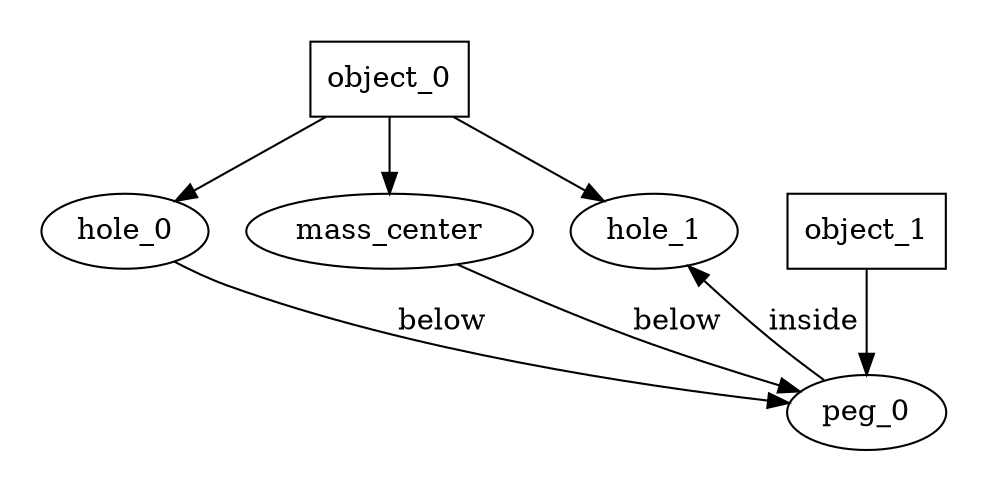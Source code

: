 digraph G {
    subgraph cluster_0 {
        peripheries=0
        0[label="object_0", shape=box];
        1[label="hole_0"];
        4[label="mass_center"];
        5[label="hole_1"];
        0->1 [label=""];
        0->4 [label=""];
        0->5 [label=""];
    }
    subgraph cluster_1 {
        peripheries=0
        2[label="object_1", shape=box];
        3[label="peg_0"];
        2->3 [label=""];
    }


1->3 [label="below"];
4->3 [label="below"];
3->5 [label="inside"];
}
